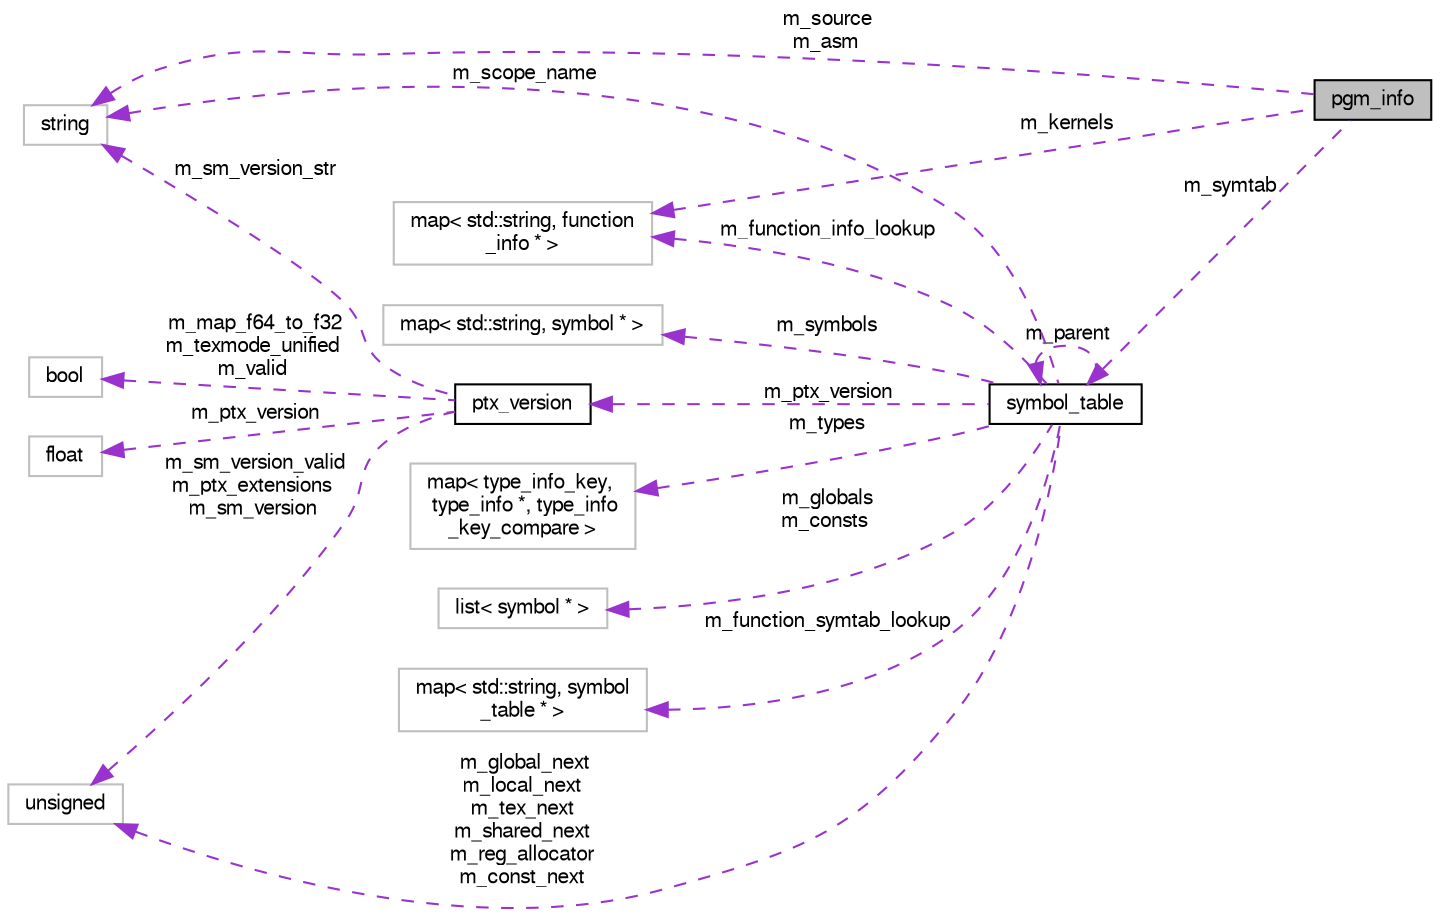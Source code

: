 digraph "pgm_info"
{
  bgcolor="transparent";
  edge [fontname="FreeSans",fontsize="10",labelfontname="FreeSans",labelfontsize="10"];
  node [fontname="FreeSans",fontsize="10",shape=record];
  rankdir="LR";
  Node1 [label="pgm_info",height=0.2,width=0.4,color="black", fillcolor="grey75", style="filled", fontcolor="black"];
  Node2 -> Node1 [dir="back",color="darkorchid3",fontsize="10",style="dashed",label=" m_symtab" ,fontname="FreeSans"];
  Node2 [label="symbol_table",height=0.2,width=0.4,color="black",URL="$classsymbol__table.html"];
  Node3 -> Node2 [dir="back",color="darkorchid3",fontsize="10",style="dashed",label=" m_symbols" ,fontname="FreeSans"];
  Node3 [label="map\< std::string, symbol * \>",height=0.2,width=0.4,color="grey75"];
  Node2 -> Node2 [dir="back",color="darkorchid3",fontsize="10",style="dashed",label=" m_parent" ,fontname="FreeSans"];
  Node4 -> Node2 [dir="back",color="darkorchid3",fontsize="10",style="dashed",label=" m_globals\nm_consts" ,fontname="FreeSans"];
  Node4 [label="list\< symbol * \>",height=0.2,width=0.4,color="grey75"];
  Node5 -> Node2 [dir="back",color="darkorchid3",fontsize="10",style="dashed",label=" m_types" ,fontname="FreeSans"];
  Node5 [label="map\< type_info_key,\l type_info *, type_info\l_key_compare \>",height=0.2,width=0.4,color="grey75"];
  Node6 -> Node2 [dir="back",color="darkorchid3",fontsize="10",style="dashed",label=" m_ptx_version" ,fontname="FreeSans"];
  Node6 [label="ptx_version",height=0.2,width=0.4,color="black",URL="$classptx__version.html"];
  Node7 -> Node6 [dir="back",color="darkorchid3",fontsize="10",style="dashed",label=" m_ptx_version" ,fontname="FreeSans"];
  Node7 [label="float",height=0.2,width=0.4,color="grey75"];
  Node8 -> Node6 [dir="back",color="darkorchid3",fontsize="10",style="dashed",label=" m_sm_version_str" ,fontname="FreeSans"];
  Node8 [label="string",height=0.2,width=0.4,color="grey75"];
  Node9 -> Node6 [dir="back",color="darkorchid3",fontsize="10",style="dashed",label=" m_map_f64_to_f32\nm_texmode_unified\nm_valid" ,fontname="FreeSans"];
  Node9 [label="bool",height=0.2,width=0.4,color="grey75"];
  Node10 -> Node6 [dir="back",color="darkorchid3",fontsize="10",style="dashed",label=" m_sm_version_valid\nm_ptx_extensions\nm_sm_version" ,fontname="FreeSans"];
  Node10 [label="unsigned",height=0.2,width=0.4,color="grey75"];
  Node8 -> Node2 [dir="back",color="darkorchid3",fontsize="10",style="dashed",label=" m_scope_name" ,fontname="FreeSans"];
  Node11 -> Node2 [dir="back",color="darkorchid3",fontsize="10",style="dashed",label=" m_function_symtab_lookup" ,fontname="FreeSans"];
  Node11 [label="map\< std::string, symbol\l_table * \>",height=0.2,width=0.4,color="grey75"];
  Node12 -> Node2 [dir="back",color="darkorchid3",fontsize="10",style="dashed",label=" m_function_info_lookup" ,fontname="FreeSans"];
  Node12 [label="map\< std::string, function\l_info * \>",height=0.2,width=0.4,color="grey75"];
  Node10 -> Node2 [dir="back",color="darkorchid3",fontsize="10",style="dashed",label=" m_global_next\nm_local_next\nm_tex_next\nm_shared_next\nm_reg_allocator\nm_const_next" ,fontname="FreeSans"];
  Node8 -> Node1 [dir="back",color="darkorchid3",fontsize="10",style="dashed",label=" m_source\nm_asm" ,fontname="FreeSans"];
  Node12 -> Node1 [dir="back",color="darkorchid3",fontsize="10",style="dashed",label=" m_kernels" ,fontname="FreeSans"];
}
